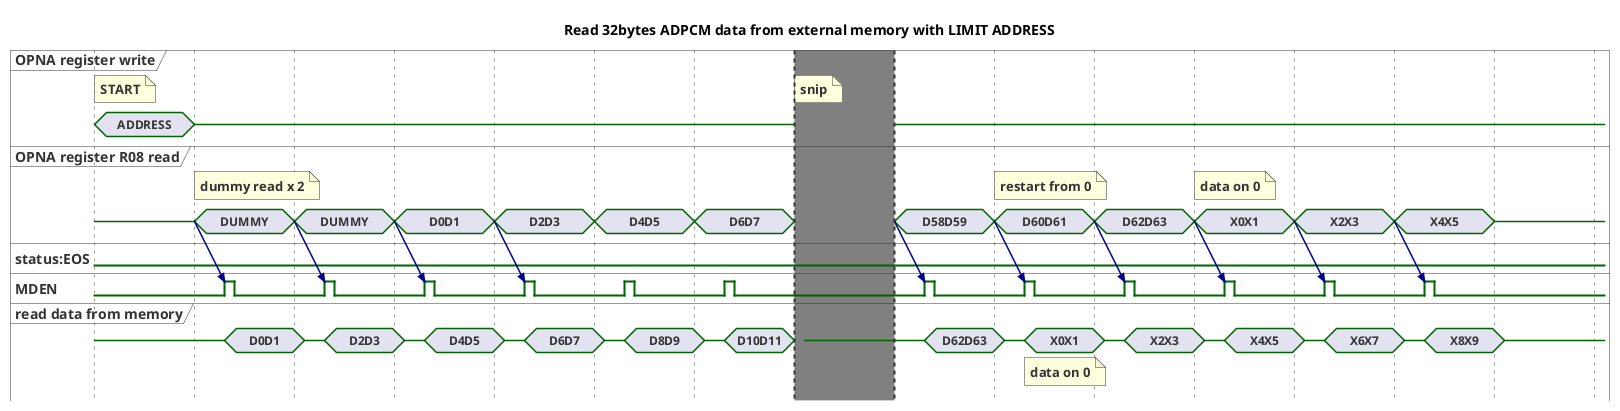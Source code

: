 @startuml
Title Read 32bytes ADPCM data from external memory with LIMIT ADDRESS

scale 100 as 100 pixels
hide time-axis

concise "OPNA register write" as OPNA
concise "OPNA register R08 read" as OUT
binary "status:EOS" as EOS
binary "MDEN" as MDEN
concise "read data from memory" as RD

@0 as :start
@800 as :lasthalf
@1400 as :stopseq

'----------------------------------------------------------------

@:start
OPNA is "ADDRESS"
note top of OPNA: START 
OUT is {-}
RD is {-}

@:start+100
OPNA is {-}
OUT is "DUMMY"
note top of OUT: dummy read x 2
OUT -> MDEN@+30
@+30
MDEN is high
RD is "D0D1"
@+10
MDEN is low
@+70
RD is {-}

@:start+200
OUT is "DUMMY"
OUT -> MDEN@+30
@+30
MDEN is high
RD is "D2D3"
@+10
MDEN is low
@+70
RD is {-}

@:start+300
OUT is "D0D1"
OUT -> MDEN@+30
@+30
MDEN is high
RD is "D4D5"
@+10
MDEN is low
@+70
RD is {-}

@:start+400
OUT is "D2D3"
OUT -> MDEN@+30
@+30
MDEN is high
RD is "D6D7"
@+10
MDEN is low
@+70
RD is {-}

@:start+500
OUT is "D4D5"
@+30
MDEN is high
RD is "D8D9"
@+10
MDEN is low
@+70
RD is {-}

@:start+600
OUT is "D6D7"
@+30
MDEN is high
RD is "D10D11"
@+10
MDEN is low
@+70
RD is {-}

@:start+700
note top of OPNA: snip
OPNA is {hidden}
OUT is {hidden}
MDEN is {hidden}
RD is {hidden}

'----------------------------------------------------------------

highlight 700 to 800 #Gray

'----------------------------------------------------------------

@:lasthalf
OPNA is {-}
OUT is "D58D59"
RD is {-}
OUT -> MDEN@+30
@+30
MDEN is high
RD is "D62D63"
@+10
MDEN is low
@+70
RD is {-}

@:lasthalf+100
OPNA is {-}
OUT is "D60D61"
note top of OUT: restart from 0
OUT -> MDEN@+30
@+30
MDEN is high
RD is "X0X1"
note bottom of RD: data on 0
@+10
MDEN is low
@+70
RD is {-}

@:lasthalf+200
OPNA is {-}
OUT is "D62D63"
OUT -> MDEN@+30
@+30
MDEN is high
RD is "X2X3"
@+10
MDEN is low
@+70
RD is {-}

@:lasthalf+300
'OUT is {-}
'EOS is high


'----------------------------------------------------------------

@1000 as :start

@:start+100
OPNA is {-}
OUT is "X0X1"
note top of OUT: data on 0
OUT -> MDEN@+30
@+30
MDEN is high
RD is "X4X5"
@+10
MDEN is low
@+70
RD is {-}

@:start+200
OUT is "X2X3"
OUT -> MDEN@+30
@+30
MDEN is high
RD is "X6X7"
@+10
MDEN is low
@+70
RD is {-}

@:start+300
OUT is "X4X5"
OUT -> MDEN@+30
@+30
MDEN is high
RD is "X8X9"
@+10
MDEN is low
@+70
RD is {-}

@:start+400
OUT is {-}


@enduml